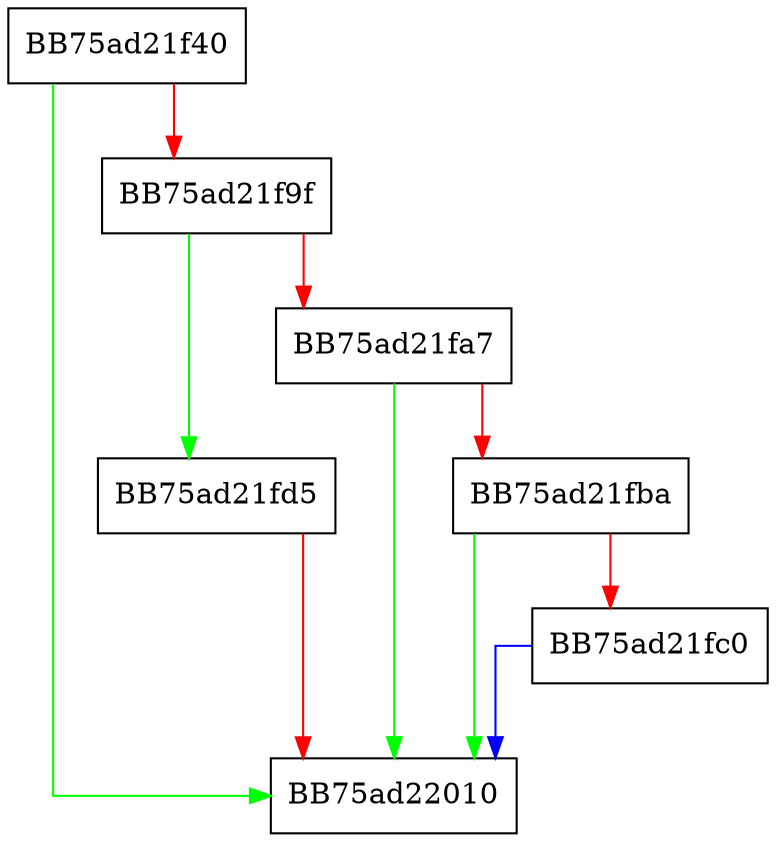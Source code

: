 digraph CreateFilter_0x13 {
  node [shape="box"];
  graph [splines=ortho];
  BB75ad21f40 -> BB75ad22010 [color="green"];
  BB75ad21f40 -> BB75ad21f9f [color="red"];
  BB75ad21f9f -> BB75ad21fd5 [color="green"];
  BB75ad21f9f -> BB75ad21fa7 [color="red"];
  BB75ad21fa7 -> BB75ad22010 [color="green"];
  BB75ad21fa7 -> BB75ad21fba [color="red"];
  BB75ad21fba -> BB75ad22010 [color="green"];
  BB75ad21fba -> BB75ad21fc0 [color="red"];
  BB75ad21fc0 -> BB75ad22010 [color="blue"];
  BB75ad21fd5 -> BB75ad22010 [color="red"];
}